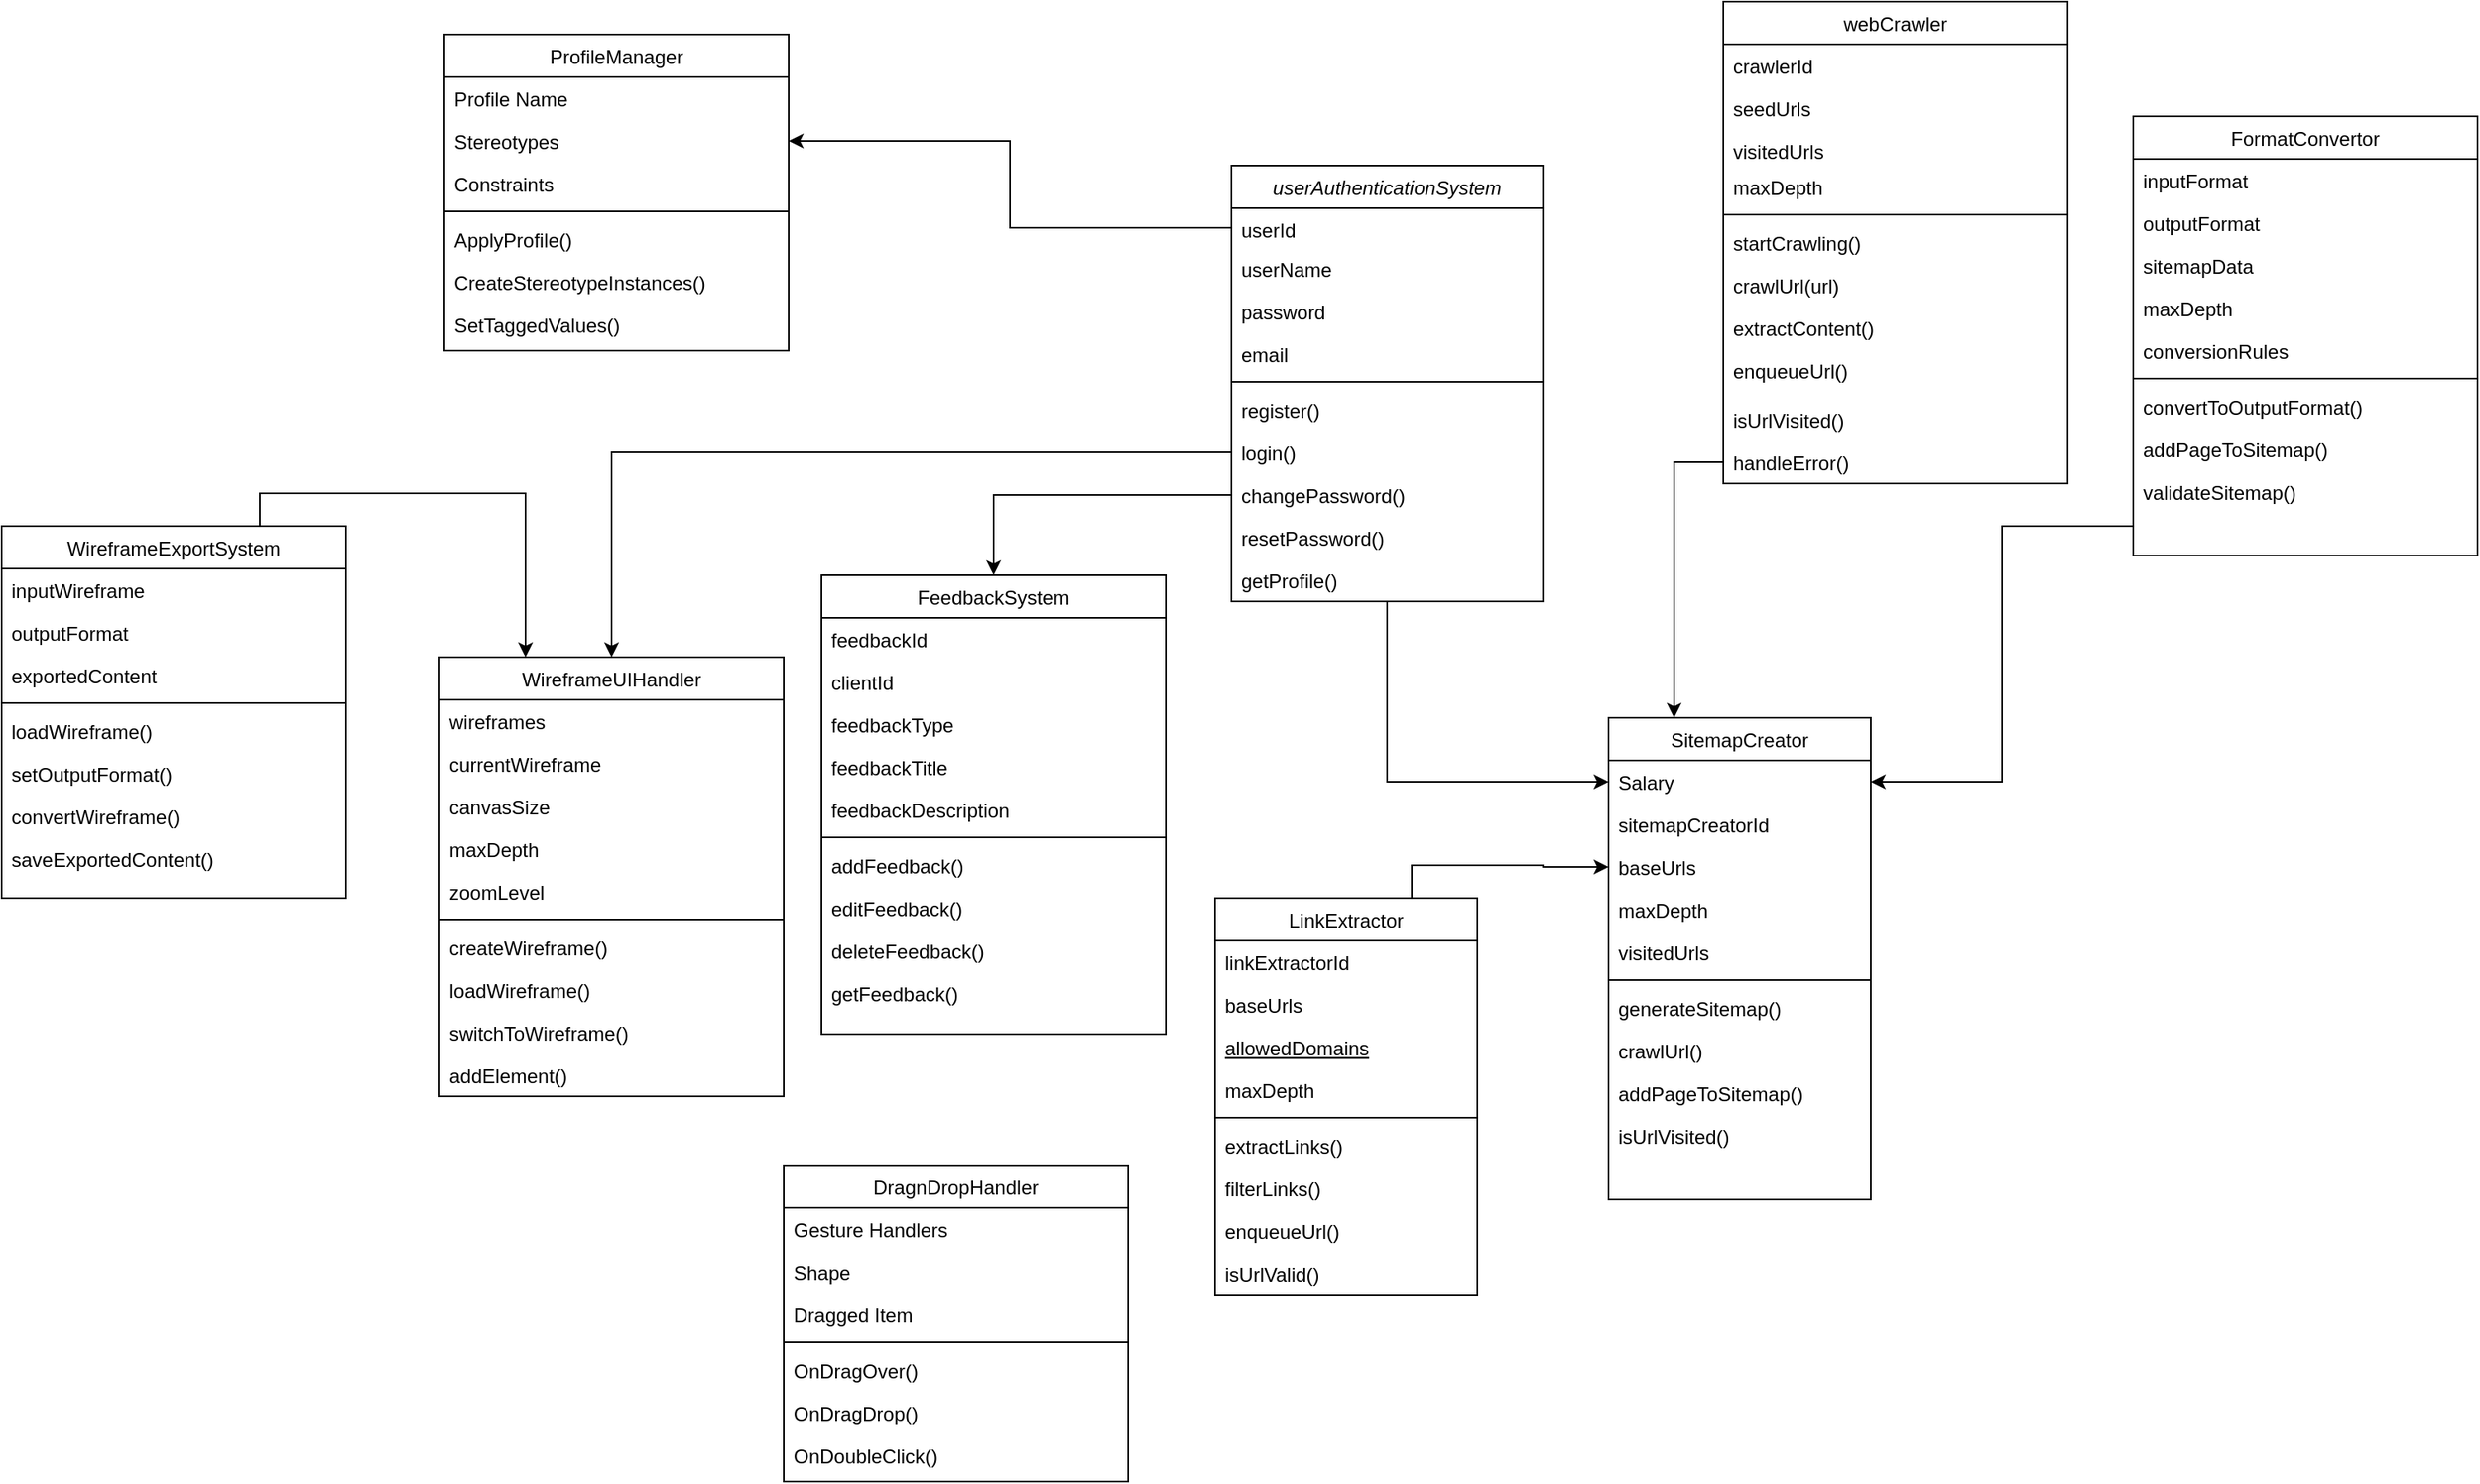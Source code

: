 <mxfile version="23.1.6" type="github">
  <diagram id="C5RBs43oDa-KdzZeNtuy" name="Page-1">
    <mxGraphModel dx="3269" dy="2097" grid="1" gridSize="10" guides="1" tooltips="1" connect="1" arrows="1" fold="1" page="1" pageScale="1" pageWidth="827" pageHeight="1169" math="0" shadow="0">
      <root>
        <mxCell id="WIyWlLk6GJQsqaUBKTNV-0" />
        <mxCell id="WIyWlLk6GJQsqaUBKTNV-1" parent="WIyWlLk6GJQsqaUBKTNV-0" />
        <mxCell id="lf_KgB2gEPcvvMDaEo5j-88" style="edgeStyle=orthogonalEdgeStyle;rounded=0;orthogonalLoop=1;jettySize=auto;html=1;entryX=0;entryY=0.5;entryDx=0;entryDy=0;" edge="1" parent="WIyWlLk6GJQsqaUBKTNV-1" source="zkfFHV4jXpPFQw0GAbJ--0" target="zkfFHV4jXpPFQw0GAbJ--14">
          <mxGeometry relative="1" as="geometry" />
        </mxCell>
        <mxCell id="zkfFHV4jXpPFQw0GAbJ--0" value="userAuthenticationSystem" style="swimlane;fontStyle=2;align=center;verticalAlign=top;childLayout=stackLayout;horizontal=1;startSize=26;horizontalStack=0;resizeParent=1;resizeLast=0;collapsible=1;marginBottom=0;rounded=0;shadow=0;strokeWidth=1;" parent="WIyWlLk6GJQsqaUBKTNV-1" vertex="1">
          <mxGeometry x="-140" y="30" width="190" height="266" as="geometry">
            <mxRectangle x="230" y="140" width="160" height="26" as="alternateBounds" />
          </mxGeometry>
        </mxCell>
        <mxCell id="zkfFHV4jXpPFQw0GAbJ--1" value="userId" style="text;align=left;verticalAlign=top;spacingLeft=4;spacingRight=4;overflow=hidden;rotatable=0;points=[[0,0.5],[1,0.5]];portConstraint=eastwest;" parent="zkfFHV4jXpPFQw0GAbJ--0" vertex="1">
          <mxGeometry y="26" width="190" height="24" as="geometry" />
        </mxCell>
        <mxCell id="zkfFHV4jXpPFQw0GAbJ--2" value="userName" style="text;align=left;verticalAlign=top;spacingLeft=4;spacingRight=4;overflow=hidden;rotatable=0;points=[[0,0.5],[1,0.5]];portConstraint=eastwest;rounded=0;shadow=0;html=0;" parent="zkfFHV4jXpPFQw0GAbJ--0" vertex="1">
          <mxGeometry y="50" width="190" height="26" as="geometry" />
        </mxCell>
        <mxCell id="zkfFHV4jXpPFQw0GAbJ--3" value="password" style="text;align=left;verticalAlign=top;spacingLeft=4;spacingRight=4;overflow=hidden;rotatable=0;points=[[0,0.5],[1,0.5]];portConstraint=eastwest;rounded=0;shadow=0;html=0;" parent="zkfFHV4jXpPFQw0GAbJ--0" vertex="1">
          <mxGeometry y="76" width="190" height="26" as="geometry" />
        </mxCell>
        <mxCell id="zkfFHV4jXpPFQw0GAbJ--5" value="email" style="text;align=left;verticalAlign=top;spacingLeft=4;spacingRight=4;overflow=hidden;rotatable=0;points=[[0,0.5],[1,0.5]];portConstraint=eastwest;" parent="zkfFHV4jXpPFQw0GAbJ--0" vertex="1">
          <mxGeometry y="102" width="190" height="26" as="geometry" />
        </mxCell>
        <mxCell id="zkfFHV4jXpPFQw0GAbJ--4" value="" style="line;html=1;strokeWidth=1;align=left;verticalAlign=middle;spacingTop=-1;spacingLeft=3;spacingRight=3;rotatable=0;labelPosition=right;points=[];portConstraint=eastwest;" parent="zkfFHV4jXpPFQw0GAbJ--0" vertex="1">
          <mxGeometry y="128" width="190" height="8" as="geometry" />
        </mxCell>
        <mxCell id="lf_KgB2gEPcvvMDaEo5j-0" value="register()" style="text;align=left;verticalAlign=top;spacingLeft=4;spacingRight=4;overflow=hidden;rotatable=0;points=[[0,0.5],[1,0.5]];portConstraint=eastwest;" vertex="1" parent="zkfFHV4jXpPFQw0GAbJ--0">
          <mxGeometry y="136" width="190" height="26" as="geometry" />
        </mxCell>
        <mxCell id="lf_KgB2gEPcvvMDaEo5j-1" value="login()" style="text;align=left;verticalAlign=top;spacingLeft=4;spacingRight=4;overflow=hidden;rotatable=0;points=[[0,0.5],[1,0.5]];portConstraint=eastwest;" vertex="1" parent="zkfFHV4jXpPFQw0GAbJ--0">
          <mxGeometry y="162" width="190" height="26" as="geometry" />
        </mxCell>
        <mxCell id="lf_KgB2gEPcvvMDaEo5j-2" value="changePassword()" style="text;align=left;verticalAlign=top;spacingLeft=4;spacingRight=4;overflow=hidden;rotatable=0;points=[[0,0.5],[1,0.5]];portConstraint=eastwest;" vertex="1" parent="zkfFHV4jXpPFQw0GAbJ--0">
          <mxGeometry y="188" width="190" height="26" as="geometry" />
        </mxCell>
        <mxCell id="lf_KgB2gEPcvvMDaEo5j-3" value="resetPassword()" style="text;align=left;verticalAlign=top;spacingLeft=4;spacingRight=4;overflow=hidden;rotatable=0;points=[[0,0.5],[1,0.5]];portConstraint=eastwest;" vertex="1" parent="zkfFHV4jXpPFQw0GAbJ--0">
          <mxGeometry y="214" width="190" height="26" as="geometry" />
        </mxCell>
        <mxCell id="lf_KgB2gEPcvvMDaEo5j-4" value="getProfile()" style="text;align=left;verticalAlign=top;spacingLeft=4;spacingRight=4;overflow=hidden;rotatable=0;points=[[0,0.5],[1,0.5]];portConstraint=eastwest;" vertex="1" parent="zkfFHV4jXpPFQw0GAbJ--0">
          <mxGeometry y="240" width="190" height="26" as="geometry" />
        </mxCell>
        <mxCell id="lf_KgB2gEPcvvMDaEo5j-92" style="edgeStyle=orthogonalEdgeStyle;rounded=0;orthogonalLoop=1;jettySize=auto;html=1;exitX=0.75;exitY=0;exitDx=0;exitDy=0;entryX=0;entryY=0.5;entryDx=0;entryDy=0;" edge="1" parent="WIyWlLk6GJQsqaUBKTNV-1" source="zkfFHV4jXpPFQw0GAbJ--6" target="lf_KgB2gEPcvvMDaEo5j-15">
          <mxGeometry relative="1" as="geometry" />
        </mxCell>
        <mxCell id="zkfFHV4jXpPFQw0GAbJ--6" value="LinkExtractor" style="swimlane;fontStyle=0;align=center;verticalAlign=top;childLayout=stackLayout;horizontal=1;startSize=26;horizontalStack=0;resizeParent=1;resizeLast=0;collapsible=1;marginBottom=0;rounded=0;shadow=0;strokeWidth=1;" parent="WIyWlLk6GJQsqaUBKTNV-1" vertex="1">
          <mxGeometry x="-150" y="477" width="160" height="242" as="geometry">
            <mxRectangle x="130" y="380" width="160" height="26" as="alternateBounds" />
          </mxGeometry>
        </mxCell>
        <mxCell id="zkfFHV4jXpPFQw0GAbJ--7" value="linkExtractorId" style="text;align=left;verticalAlign=top;spacingLeft=4;spacingRight=4;overflow=hidden;rotatable=0;points=[[0,0.5],[1,0.5]];portConstraint=eastwest;" parent="zkfFHV4jXpPFQw0GAbJ--6" vertex="1">
          <mxGeometry y="26" width="160" height="26" as="geometry" />
        </mxCell>
        <mxCell id="zkfFHV4jXpPFQw0GAbJ--8" value="baseUrls" style="text;align=left;verticalAlign=top;spacingLeft=4;spacingRight=4;overflow=hidden;rotatable=0;points=[[0,0.5],[1,0.5]];portConstraint=eastwest;rounded=0;shadow=0;html=0;" parent="zkfFHV4jXpPFQw0GAbJ--6" vertex="1">
          <mxGeometry y="52" width="160" height="26" as="geometry" />
        </mxCell>
        <mxCell id="zkfFHV4jXpPFQw0GAbJ--10" value="allowedDomains" style="text;align=left;verticalAlign=top;spacingLeft=4;spacingRight=4;overflow=hidden;rotatable=0;points=[[0,0.5],[1,0.5]];portConstraint=eastwest;fontStyle=4" parent="zkfFHV4jXpPFQw0GAbJ--6" vertex="1">
          <mxGeometry y="78" width="160" height="26" as="geometry" />
        </mxCell>
        <mxCell id="zkfFHV4jXpPFQw0GAbJ--11" value="maxDepth" style="text;align=left;verticalAlign=top;spacingLeft=4;spacingRight=4;overflow=hidden;rotatable=0;points=[[0,0.5],[1,0.5]];portConstraint=eastwest;" parent="zkfFHV4jXpPFQw0GAbJ--6" vertex="1">
          <mxGeometry y="104" width="160" height="26" as="geometry" />
        </mxCell>
        <mxCell id="zkfFHV4jXpPFQw0GAbJ--9" value="" style="line;html=1;strokeWidth=1;align=left;verticalAlign=middle;spacingTop=-1;spacingLeft=3;spacingRight=3;rotatable=0;labelPosition=right;points=[];portConstraint=eastwest;" parent="zkfFHV4jXpPFQw0GAbJ--6" vertex="1">
          <mxGeometry y="130" width="160" height="8" as="geometry" />
        </mxCell>
        <mxCell id="lf_KgB2gEPcvvMDaEo5j-10" value="extractLinks()" style="text;align=left;verticalAlign=top;spacingLeft=4;spacingRight=4;overflow=hidden;rotatable=0;points=[[0,0.5],[1,0.5]];portConstraint=eastwest;" vertex="1" parent="zkfFHV4jXpPFQw0GAbJ--6">
          <mxGeometry y="138" width="160" height="26" as="geometry" />
        </mxCell>
        <mxCell id="lf_KgB2gEPcvvMDaEo5j-11" value="filterLinks()" style="text;align=left;verticalAlign=top;spacingLeft=4;spacingRight=4;overflow=hidden;rotatable=0;points=[[0,0.5],[1,0.5]];portConstraint=eastwest;" vertex="1" parent="zkfFHV4jXpPFQw0GAbJ--6">
          <mxGeometry y="164" width="160" height="26" as="geometry" />
        </mxCell>
        <mxCell id="lf_KgB2gEPcvvMDaEo5j-12" value="enqueueUrl()" style="text;align=left;verticalAlign=top;spacingLeft=4;spacingRight=4;overflow=hidden;rotatable=0;points=[[0,0.5],[1,0.5]];portConstraint=eastwest;" vertex="1" parent="zkfFHV4jXpPFQw0GAbJ--6">
          <mxGeometry y="190" width="160" height="26" as="geometry" />
        </mxCell>
        <mxCell id="lf_KgB2gEPcvvMDaEo5j-13" value="isUrlValid()" style="text;align=left;verticalAlign=top;spacingLeft=4;spacingRight=4;overflow=hidden;rotatable=0;points=[[0,0.5],[1,0.5]];portConstraint=eastwest;" vertex="1" parent="zkfFHV4jXpPFQw0GAbJ--6">
          <mxGeometry y="216" width="160" height="26" as="geometry" />
        </mxCell>
        <mxCell id="zkfFHV4jXpPFQw0GAbJ--13" value="SitemapCreator" style="swimlane;fontStyle=0;align=center;verticalAlign=top;childLayout=stackLayout;horizontal=1;startSize=26;horizontalStack=0;resizeParent=1;resizeLast=0;collapsible=1;marginBottom=0;rounded=0;shadow=0;strokeWidth=1;" parent="WIyWlLk6GJQsqaUBKTNV-1" vertex="1">
          <mxGeometry x="90" y="367" width="160" height="294" as="geometry">
            <mxRectangle x="340" y="380" width="170" height="26" as="alternateBounds" />
          </mxGeometry>
        </mxCell>
        <mxCell id="zkfFHV4jXpPFQw0GAbJ--14" value="Salary" style="text;align=left;verticalAlign=top;spacingLeft=4;spacingRight=4;overflow=hidden;rotatable=0;points=[[0,0.5],[1,0.5]];portConstraint=eastwest;" parent="zkfFHV4jXpPFQw0GAbJ--13" vertex="1">
          <mxGeometry y="26" width="160" height="26" as="geometry" />
        </mxCell>
        <mxCell id="lf_KgB2gEPcvvMDaEo5j-14" value="sitemapCreatorId" style="text;align=left;verticalAlign=top;spacingLeft=4;spacingRight=4;overflow=hidden;rotatable=0;points=[[0,0.5],[1,0.5]];portConstraint=eastwest;" vertex="1" parent="zkfFHV4jXpPFQw0GAbJ--13">
          <mxGeometry y="52" width="160" height="26" as="geometry" />
        </mxCell>
        <mxCell id="lf_KgB2gEPcvvMDaEo5j-15" value="baseUrls" style="text;align=left;verticalAlign=top;spacingLeft=4;spacingRight=4;overflow=hidden;rotatable=0;points=[[0,0.5],[1,0.5]];portConstraint=eastwest;" vertex="1" parent="zkfFHV4jXpPFQw0GAbJ--13">
          <mxGeometry y="78" width="160" height="26" as="geometry" />
        </mxCell>
        <mxCell id="lf_KgB2gEPcvvMDaEo5j-17" value="maxDepth" style="text;align=left;verticalAlign=top;spacingLeft=4;spacingRight=4;overflow=hidden;rotatable=0;points=[[0,0.5],[1,0.5]];portConstraint=eastwest;" vertex="1" parent="zkfFHV4jXpPFQw0GAbJ--13">
          <mxGeometry y="104" width="160" height="26" as="geometry" />
        </mxCell>
        <mxCell id="lf_KgB2gEPcvvMDaEo5j-16" value="visitedUrls" style="text;align=left;verticalAlign=top;spacingLeft=4;spacingRight=4;overflow=hidden;rotatable=0;points=[[0,0.5],[1,0.5]];portConstraint=eastwest;" vertex="1" parent="zkfFHV4jXpPFQw0GAbJ--13">
          <mxGeometry y="130" width="160" height="26" as="geometry" />
        </mxCell>
        <mxCell id="zkfFHV4jXpPFQw0GAbJ--15" value="" style="line;html=1;strokeWidth=1;align=left;verticalAlign=middle;spacingTop=-1;spacingLeft=3;spacingRight=3;rotatable=0;labelPosition=right;points=[];portConstraint=eastwest;" parent="zkfFHV4jXpPFQw0GAbJ--13" vertex="1">
          <mxGeometry y="156" width="160" height="8" as="geometry" />
        </mxCell>
        <mxCell id="lf_KgB2gEPcvvMDaEo5j-20" value="generateSitemap()" style="text;align=left;verticalAlign=top;spacingLeft=4;spacingRight=4;overflow=hidden;rotatable=0;points=[[0,0.5],[1,0.5]];portConstraint=eastwest;" vertex="1" parent="zkfFHV4jXpPFQw0GAbJ--13">
          <mxGeometry y="164" width="160" height="26" as="geometry" />
        </mxCell>
        <mxCell id="lf_KgB2gEPcvvMDaEo5j-21" value="crawlUrl()" style="text;align=left;verticalAlign=top;spacingLeft=4;spacingRight=4;overflow=hidden;rotatable=0;points=[[0,0.5],[1,0.5]];portConstraint=eastwest;" vertex="1" parent="zkfFHV4jXpPFQw0GAbJ--13">
          <mxGeometry y="190" width="160" height="26" as="geometry" />
        </mxCell>
        <mxCell id="lf_KgB2gEPcvvMDaEo5j-22" value="addPageToSitemap()" style="text;align=left;verticalAlign=top;spacingLeft=4;spacingRight=4;overflow=hidden;rotatable=0;points=[[0,0.5],[1,0.5]];portConstraint=eastwest;" vertex="1" parent="zkfFHV4jXpPFQw0GAbJ--13">
          <mxGeometry y="216" width="160" height="26" as="geometry" />
        </mxCell>
        <mxCell id="lf_KgB2gEPcvvMDaEo5j-23" value="isUrlVisited()" style="text;align=left;verticalAlign=top;spacingLeft=4;spacingRight=4;overflow=hidden;rotatable=0;points=[[0,0.5],[1,0.5]];portConstraint=eastwest;" vertex="1" parent="zkfFHV4jXpPFQw0GAbJ--13">
          <mxGeometry y="242" width="160" height="26" as="geometry" />
        </mxCell>
        <mxCell id="zkfFHV4jXpPFQw0GAbJ--17" value="webCrawler" style="swimlane;fontStyle=0;align=center;verticalAlign=top;childLayout=stackLayout;horizontal=1;startSize=26;horizontalStack=0;resizeParent=1;resizeLast=0;collapsible=1;marginBottom=0;rounded=0;shadow=0;strokeWidth=1;" parent="WIyWlLk6GJQsqaUBKTNV-1" vertex="1">
          <mxGeometry x="160" y="-70" width="210" height="294" as="geometry">
            <mxRectangle x="550" y="140" width="160" height="26" as="alternateBounds" />
          </mxGeometry>
        </mxCell>
        <mxCell id="zkfFHV4jXpPFQw0GAbJ--18" value="crawlerId" style="text;align=left;verticalAlign=top;spacingLeft=4;spacingRight=4;overflow=hidden;rotatable=0;points=[[0,0.5],[1,0.5]];portConstraint=eastwest;" parent="zkfFHV4jXpPFQw0GAbJ--17" vertex="1">
          <mxGeometry y="26" width="210" height="26" as="geometry" />
        </mxCell>
        <mxCell id="zkfFHV4jXpPFQw0GAbJ--19" value="seedUrls" style="text;align=left;verticalAlign=top;spacingLeft=4;spacingRight=4;overflow=hidden;rotatable=0;points=[[0,0.5],[1,0.5]];portConstraint=eastwest;rounded=0;shadow=0;html=0;" parent="zkfFHV4jXpPFQw0GAbJ--17" vertex="1">
          <mxGeometry y="52" width="210" height="26" as="geometry" />
        </mxCell>
        <mxCell id="zkfFHV4jXpPFQw0GAbJ--20" value="visitedUrls" style="text;align=left;verticalAlign=top;spacingLeft=4;spacingRight=4;overflow=hidden;rotatable=0;points=[[0,0.5],[1,0.5]];portConstraint=eastwest;rounded=0;shadow=0;html=0;" parent="zkfFHV4jXpPFQw0GAbJ--17" vertex="1">
          <mxGeometry y="78" width="210" height="22" as="geometry" />
        </mxCell>
        <mxCell id="zkfFHV4jXpPFQw0GAbJ--21" value="maxDepth" style="text;align=left;verticalAlign=top;spacingLeft=4;spacingRight=4;overflow=hidden;rotatable=0;points=[[0,0.5],[1,0.5]];portConstraint=eastwest;rounded=0;shadow=0;html=0;" parent="zkfFHV4jXpPFQw0GAbJ--17" vertex="1">
          <mxGeometry y="100" width="210" height="26" as="geometry" />
        </mxCell>
        <mxCell id="zkfFHV4jXpPFQw0GAbJ--23" value="" style="line;html=1;strokeWidth=1;align=left;verticalAlign=middle;spacingTop=-1;spacingLeft=3;spacingRight=3;rotatable=0;labelPosition=right;points=[];portConstraint=eastwest;" parent="zkfFHV4jXpPFQw0GAbJ--17" vertex="1">
          <mxGeometry y="126" width="210" height="8" as="geometry" />
        </mxCell>
        <mxCell id="zkfFHV4jXpPFQw0GAbJ--24" value="startCrawling()" style="text;align=left;verticalAlign=top;spacingLeft=4;spacingRight=4;overflow=hidden;rotatable=0;points=[[0,0.5],[1,0.5]];portConstraint=eastwest;" parent="zkfFHV4jXpPFQw0GAbJ--17" vertex="1">
          <mxGeometry y="134" width="210" height="26" as="geometry" />
        </mxCell>
        <mxCell id="zkfFHV4jXpPFQw0GAbJ--25" value="crawlUrl(url)" style="text;align=left;verticalAlign=top;spacingLeft=4;spacingRight=4;overflow=hidden;rotatable=0;points=[[0,0.5],[1,0.5]];portConstraint=eastwest;" parent="zkfFHV4jXpPFQw0GAbJ--17" vertex="1">
          <mxGeometry y="160" width="210" height="26" as="geometry" />
        </mxCell>
        <mxCell id="lf_KgB2gEPcvvMDaEo5j-5" value="extractContent()" style="text;align=left;verticalAlign=top;spacingLeft=4;spacingRight=4;overflow=hidden;rotatable=0;points=[[0,0.5],[1,0.5]];portConstraint=eastwest;" vertex="1" parent="zkfFHV4jXpPFQw0GAbJ--17">
          <mxGeometry y="186" width="210" height="26" as="geometry" />
        </mxCell>
        <mxCell id="lf_KgB2gEPcvvMDaEo5j-6" value="enqueueUrl()" style="text;align=left;verticalAlign=top;spacingLeft=4;spacingRight=4;overflow=hidden;rotatable=0;points=[[0,0.5],[1,0.5]];portConstraint=eastwest;" vertex="1" parent="zkfFHV4jXpPFQw0GAbJ--17">
          <mxGeometry y="212" width="210" height="30" as="geometry" />
        </mxCell>
        <mxCell id="lf_KgB2gEPcvvMDaEo5j-7" value="isUrlVisited()" style="text;align=left;verticalAlign=top;spacingLeft=4;spacingRight=4;overflow=hidden;rotatable=0;points=[[0,0.5],[1,0.5]];portConstraint=eastwest;" vertex="1" parent="zkfFHV4jXpPFQw0GAbJ--17">
          <mxGeometry y="242" width="210" height="26" as="geometry" />
        </mxCell>
        <mxCell id="lf_KgB2gEPcvvMDaEo5j-8" value="handleError()" style="text;align=left;verticalAlign=top;spacingLeft=4;spacingRight=4;overflow=hidden;rotatable=0;points=[[0,0.5],[1,0.5]];portConstraint=eastwest;" vertex="1" parent="zkfFHV4jXpPFQw0GAbJ--17">
          <mxGeometry y="268" width="210" height="26" as="geometry" />
        </mxCell>
        <mxCell id="lf_KgB2gEPcvvMDaEo5j-90" style="edgeStyle=orthogonalEdgeStyle;rounded=0;orthogonalLoop=1;jettySize=auto;html=1;entryX=1;entryY=0.5;entryDx=0;entryDy=0;" edge="1" parent="WIyWlLk6GJQsqaUBKTNV-1" source="lf_KgB2gEPcvvMDaEo5j-25" target="zkfFHV4jXpPFQw0GAbJ--14">
          <mxGeometry relative="1" as="geometry">
            <Array as="points">
              <mxPoint x="330" y="250" />
              <mxPoint x="330" y="406" />
            </Array>
          </mxGeometry>
        </mxCell>
        <mxCell id="lf_KgB2gEPcvvMDaEo5j-25" value="FormatConvertor" style="swimlane;fontStyle=0;align=center;verticalAlign=top;childLayout=stackLayout;horizontal=1;startSize=26;horizontalStack=0;resizeParent=1;resizeLast=0;collapsible=1;marginBottom=0;rounded=0;shadow=0;strokeWidth=1;" vertex="1" parent="WIyWlLk6GJQsqaUBKTNV-1">
          <mxGeometry x="410" width="210" height="268" as="geometry">
            <mxRectangle x="340" y="380" width="170" height="26" as="alternateBounds" />
          </mxGeometry>
        </mxCell>
        <mxCell id="lf_KgB2gEPcvvMDaEo5j-26" value="inputFormat" style="text;align=left;verticalAlign=top;spacingLeft=4;spacingRight=4;overflow=hidden;rotatable=0;points=[[0,0.5],[1,0.5]];portConstraint=eastwest;" vertex="1" parent="lf_KgB2gEPcvvMDaEo5j-25">
          <mxGeometry y="26" width="210" height="26" as="geometry" />
        </mxCell>
        <mxCell id="lf_KgB2gEPcvvMDaEo5j-27" value="outputFormat" style="text;align=left;verticalAlign=top;spacingLeft=4;spacingRight=4;overflow=hidden;rotatable=0;points=[[0,0.5],[1,0.5]];portConstraint=eastwest;" vertex="1" parent="lf_KgB2gEPcvvMDaEo5j-25">
          <mxGeometry y="52" width="210" height="26" as="geometry" />
        </mxCell>
        <mxCell id="lf_KgB2gEPcvvMDaEo5j-28" value="sitemapData" style="text;align=left;verticalAlign=top;spacingLeft=4;spacingRight=4;overflow=hidden;rotatable=0;points=[[0,0.5],[1,0.5]];portConstraint=eastwest;" vertex="1" parent="lf_KgB2gEPcvvMDaEo5j-25">
          <mxGeometry y="78" width="210" height="26" as="geometry" />
        </mxCell>
        <mxCell id="lf_KgB2gEPcvvMDaEo5j-29" value="maxDepth" style="text;align=left;verticalAlign=top;spacingLeft=4;spacingRight=4;overflow=hidden;rotatable=0;points=[[0,0.5],[1,0.5]];portConstraint=eastwest;" vertex="1" parent="lf_KgB2gEPcvvMDaEo5j-25">
          <mxGeometry y="104" width="210" height="26" as="geometry" />
        </mxCell>
        <mxCell id="lf_KgB2gEPcvvMDaEo5j-30" value="conversionRules" style="text;align=left;verticalAlign=top;spacingLeft=4;spacingRight=4;overflow=hidden;rotatable=0;points=[[0,0.5],[1,0.5]];portConstraint=eastwest;" vertex="1" parent="lf_KgB2gEPcvvMDaEo5j-25">
          <mxGeometry y="130" width="210" height="26" as="geometry" />
        </mxCell>
        <mxCell id="lf_KgB2gEPcvvMDaEo5j-31" value="" style="line;html=1;strokeWidth=1;align=left;verticalAlign=middle;spacingTop=-1;spacingLeft=3;spacingRight=3;rotatable=0;labelPosition=right;points=[];portConstraint=eastwest;" vertex="1" parent="lf_KgB2gEPcvvMDaEo5j-25">
          <mxGeometry y="156" width="210" height="8" as="geometry" />
        </mxCell>
        <mxCell id="lf_KgB2gEPcvvMDaEo5j-33" value="convertToOutputFormat()" style="text;align=left;verticalAlign=top;spacingLeft=4;spacingRight=4;overflow=hidden;rotatable=0;points=[[0,0.5],[1,0.5]];portConstraint=eastwest;" vertex="1" parent="lf_KgB2gEPcvvMDaEo5j-25">
          <mxGeometry y="164" width="210" height="26" as="geometry" />
        </mxCell>
        <mxCell id="lf_KgB2gEPcvvMDaEo5j-34" value="addPageToSitemap()" style="text;align=left;verticalAlign=top;spacingLeft=4;spacingRight=4;overflow=hidden;rotatable=0;points=[[0,0.5],[1,0.5]];portConstraint=eastwest;" vertex="1" parent="lf_KgB2gEPcvvMDaEo5j-25">
          <mxGeometry y="190" width="210" height="26" as="geometry" />
        </mxCell>
        <mxCell id="lf_KgB2gEPcvvMDaEo5j-35" value="validateSitemap()" style="text;align=left;verticalAlign=top;spacingLeft=4;spacingRight=4;overflow=hidden;rotatable=0;points=[[0,0.5],[1,0.5]];portConstraint=eastwest;" vertex="1" parent="lf_KgB2gEPcvvMDaEo5j-25">
          <mxGeometry y="216" width="210" height="26" as="geometry" />
        </mxCell>
        <mxCell id="lf_KgB2gEPcvvMDaEo5j-48" value="FeedbackSystem" style="swimlane;fontStyle=0;align=center;verticalAlign=top;childLayout=stackLayout;horizontal=1;startSize=26;horizontalStack=0;resizeParent=1;resizeLast=0;collapsible=1;marginBottom=0;rounded=0;shadow=0;strokeWidth=1;" vertex="1" parent="WIyWlLk6GJQsqaUBKTNV-1">
          <mxGeometry x="-390" y="280" width="210" height="280" as="geometry">
            <mxRectangle x="340" y="380" width="170" height="26" as="alternateBounds" />
          </mxGeometry>
        </mxCell>
        <mxCell id="lf_KgB2gEPcvvMDaEo5j-49" value="feedbackId" style="text;align=left;verticalAlign=top;spacingLeft=4;spacingRight=4;overflow=hidden;rotatable=0;points=[[0,0.5],[1,0.5]];portConstraint=eastwest;" vertex="1" parent="lf_KgB2gEPcvvMDaEo5j-48">
          <mxGeometry y="26" width="210" height="26" as="geometry" />
        </mxCell>
        <mxCell id="lf_KgB2gEPcvvMDaEo5j-50" value="clientId" style="text;align=left;verticalAlign=top;spacingLeft=4;spacingRight=4;overflow=hidden;rotatable=0;points=[[0,0.5],[1,0.5]];portConstraint=eastwest;" vertex="1" parent="lf_KgB2gEPcvvMDaEo5j-48">
          <mxGeometry y="52" width="210" height="26" as="geometry" />
        </mxCell>
        <mxCell id="lf_KgB2gEPcvvMDaEo5j-51" value="feedbackType" style="text;align=left;verticalAlign=top;spacingLeft=4;spacingRight=4;overflow=hidden;rotatable=0;points=[[0,0.5],[1,0.5]];portConstraint=eastwest;" vertex="1" parent="lf_KgB2gEPcvvMDaEo5j-48">
          <mxGeometry y="78" width="210" height="26" as="geometry" />
        </mxCell>
        <mxCell id="lf_KgB2gEPcvvMDaEo5j-52" value="feedbackTitle" style="text;align=left;verticalAlign=top;spacingLeft=4;spacingRight=4;overflow=hidden;rotatable=0;points=[[0,0.5],[1,0.5]];portConstraint=eastwest;" vertex="1" parent="lf_KgB2gEPcvvMDaEo5j-48">
          <mxGeometry y="104" width="210" height="26" as="geometry" />
        </mxCell>
        <mxCell id="lf_KgB2gEPcvvMDaEo5j-53" value="feedbackDescription" style="text;align=left;verticalAlign=top;spacingLeft=4;spacingRight=4;overflow=hidden;rotatable=0;points=[[0,0.5],[1,0.5]];portConstraint=eastwest;" vertex="1" parent="lf_KgB2gEPcvvMDaEo5j-48">
          <mxGeometry y="130" width="210" height="26" as="geometry" />
        </mxCell>
        <mxCell id="lf_KgB2gEPcvvMDaEo5j-54" value="" style="line;html=1;strokeWidth=1;align=left;verticalAlign=middle;spacingTop=-1;spacingLeft=3;spacingRight=3;rotatable=0;labelPosition=right;points=[];portConstraint=eastwest;" vertex="1" parent="lf_KgB2gEPcvvMDaEo5j-48">
          <mxGeometry y="156" width="210" height="8" as="geometry" />
        </mxCell>
        <mxCell id="lf_KgB2gEPcvvMDaEo5j-55" value="addFeedback()" style="text;align=left;verticalAlign=top;spacingLeft=4;spacingRight=4;overflow=hidden;rotatable=0;points=[[0,0.5],[1,0.5]];portConstraint=eastwest;" vertex="1" parent="lf_KgB2gEPcvvMDaEo5j-48">
          <mxGeometry y="164" width="210" height="26" as="geometry" />
        </mxCell>
        <mxCell id="lf_KgB2gEPcvvMDaEo5j-56" value="editFeedback()" style="text;align=left;verticalAlign=top;spacingLeft=4;spacingRight=4;overflow=hidden;rotatable=0;points=[[0,0.5],[1,0.5]];portConstraint=eastwest;" vertex="1" parent="lf_KgB2gEPcvvMDaEo5j-48">
          <mxGeometry y="190" width="210" height="26" as="geometry" />
        </mxCell>
        <mxCell id="lf_KgB2gEPcvvMDaEo5j-57" value="deleteFeedback()" style="text;align=left;verticalAlign=top;spacingLeft=4;spacingRight=4;overflow=hidden;rotatable=0;points=[[0,0.5],[1,0.5]];portConstraint=eastwest;" vertex="1" parent="lf_KgB2gEPcvvMDaEo5j-48">
          <mxGeometry y="216" width="210" height="26" as="geometry" />
        </mxCell>
        <mxCell id="lf_KgB2gEPcvvMDaEo5j-58" value="getFeedback()&#xa;&#xa;" style="text;align=left;verticalAlign=top;spacingLeft=4;spacingRight=4;overflow=hidden;rotatable=0;points=[[0,0.5],[1,0.5]];portConstraint=eastwest;" vertex="1" parent="lf_KgB2gEPcvvMDaEo5j-48">
          <mxGeometry y="242" width="210" height="26" as="geometry" />
        </mxCell>
        <mxCell id="lf_KgB2gEPcvvMDaEo5j-96" style="edgeStyle=orthogonalEdgeStyle;rounded=0;orthogonalLoop=1;jettySize=auto;html=1;exitX=0.75;exitY=0;exitDx=0;exitDy=0;entryX=0.25;entryY=0;entryDx=0;entryDy=0;" edge="1" parent="WIyWlLk6GJQsqaUBKTNV-1" source="lf_KgB2gEPcvvMDaEo5j-59" target="lf_KgB2gEPcvvMDaEo5j-37">
          <mxGeometry relative="1" as="geometry" />
        </mxCell>
        <mxCell id="lf_KgB2gEPcvvMDaEo5j-59" value="WireframeExportSystem" style="swimlane;fontStyle=0;align=center;verticalAlign=top;childLayout=stackLayout;horizontal=1;startSize=26;horizontalStack=0;resizeParent=1;resizeLast=0;collapsible=1;marginBottom=0;rounded=0;shadow=0;strokeWidth=1;" vertex="1" parent="WIyWlLk6GJQsqaUBKTNV-1">
          <mxGeometry x="-890" y="250" width="210" height="227" as="geometry">
            <mxRectangle x="340" y="380" width="170" height="26" as="alternateBounds" />
          </mxGeometry>
        </mxCell>
        <mxCell id="lf_KgB2gEPcvvMDaEo5j-60" value="inputWireframe" style="text;align=left;verticalAlign=top;spacingLeft=4;spacingRight=4;overflow=hidden;rotatable=0;points=[[0,0.5],[1,0.5]];portConstraint=eastwest;" vertex="1" parent="lf_KgB2gEPcvvMDaEo5j-59">
          <mxGeometry y="26" width="210" height="26" as="geometry" />
        </mxCell>
        <mxCell id="lf_KgB2gEPcvvMDaEo5j-61" value="outputFormat" style="text;align=left;verticalAlign=top;spacingLeft=4;spacingRight=4;overflow=hidden;rotatable=0;points=[[0,0.5],[1,0.5]];portConstraint=eastwest;" vertex="1" parent="lf_KgB2gEPcvvMDaEo5j-59">
          <mxGeometry y="52" width="210" height="26" as="geometry" />
        </mxCell>
        <mxCell id="lf_KgB2gEPcvvMDaEo5j-62" value="exportedContent" style="text;align=left;verticalAlign=top;spacingLeft=4;spacingRight=4;overflow=hidden;rotatable=0;points=[[0,0.5],[1,0.5]];portConstraint=eastwest;" vertex="1" parent="lf_KgB2gEPcvvMDaEo5j-59">
          <mxGeometry y="78" width="210" height="26" as="geometry" />
        </mxCell>
        <mxCell id="lf_KgB2gEPcvvMDaEo5j-65" value="" style="line;html=1;strokeWidth=1;align=left;verticalAlign=middle;spacingTop=-1;spacingLeft=3;spacingRight=3;rotatable=0;labelPosition=right;points=[];portConstraint=eastwest;" vertex="1" parent="lf_KgB2gEPcvvMDaEo5j-59">
          <mxGeometry y="104" width="210" height="8" as="geometry" />
        </mxCell>
        <mxCell id="lf_KgB2gEPcvvMDaEo5j-66" value="loadWireframe()&#xa;&#xa;" style="text;align=left;verticalAlign=top;spacingLeft=4;spacingRight=4;overflow=hidden;rotatable=0;points=[[0,0.5],[1,0.5]];portConstraint=eastwest;" vertex="1" parent="lf_KgB2gEPcvvMDaEo5j-59">
          <mxGeometry y="112" width="210" height="26" as="geometry" />
        </mxCell>
        <mxCell id="lf_KgB2gEPcvvMDaEo5j-67" value="setOutputFormat()" style="text;align=left;verticalAlign=top;spacingLeft=4;spacingRight=4;overflow=hidden;rotatable=0;points=[[0,0.5],[1,0.5]];portConstraint=eastwest;" vertex="1" parent="lf_KgB2gEPcvvMDaEo5j-59">
          <mxGeometry y="138" width="210" height="26" as="geometry" />
        </mxCell>
        <mxCell id="lf_KgB2gEPcvvMDaEo5j-68" value="convertWireframe()" style="text;align=left;verticalAlign=top;spacingLeft=4;spacingRight=4;overflow=hidden;rotatable=0;points=[[0,0.5],[1,0.5]];portConstraint=eastwest;" vertex="1" parent="lf_KgB2gEPcvvMDaEo5j-59">
          <mxGeometry y="164" width="210" height="26" as="geometry" />
        </mxCell>
        <mxCell id="lf_KgB2gEPcvvMDaEo5j-69" value="saveExportedContent()" style="text;align=left;verticalAlign=top;spacingLeft=4;spacingRight=4;overflow=hidden;rotatable=0;points=[[0,0.5],[1,0.5]];portConstraint=eastwest;" vertex="1" parent="lf_KgB2gEPcvvMDaEo5j-59">
          <mxGeometry y="190" width="210" height="26" as="geometry" />
        </mxCell>
        <mxCell id="lf_KgB2gEPcvvMDaEo5j-70" value="DragnDropHandler" style="swimlane;fontStyle=0;align=center;verticalAlign=top;childLayout=stackLayout;horizontal=1;startSize=26;horizontalStack=0;resizeParent=1;resizeLast=0;collapsible=1;marginBottom=0;rounded=0;shadow=0;strokeWidth=1;" vertex="1" parent="WIyWlLk6GJQsqaUBKTNV-1">
          <mxGeometry x="-413" y="640" width="210" height="193" as="geometry">
            <mxRectangle x="340" y="380" width="170" height="26" as="alternateBounds" />
          </mxGeometry>
        </mxCell>
        <mxCell id="lf_KgB2gEPcvvMDaEo5j-71" value="Gesture Handlers" style="text;align=left;verticalAlign=top;spacingLeft=4;spacingRight=4;overflow=hidden;rotatable=0;points=[[0,0.5],[1,0.5]];portConstraint=eastwest;" vertex="1" parent="lf_KgB2gEPcvvMDaEo5j-70">
          <mxGeometry y="26" width="210" height="26" as="geometry" />
        </mxCell>
        <mxCell id="lf_KgB2gEPcvvMDaEo5j-72" value="Shape" style="text;align=left;verticalAlign=top;spacingLeft=4;spacingRight=4;overflow=hidden;rotatable=0;points=[[0,0.5],[1,0.5]];portConstraint=eastwest;" vertex="1" parent="lf_KgB2gEPcvvMDaEo5j-70">
          <mxGeometry y="52" width="210" height="26" as="geometry" />
        </mxCell>
        <mxCell id="lf_KgB2gEPcvvMDaEo5j-73" value="Dragged Item" style="text;align=left;verticalAlign=top;spacingLeft=4;spacingRight=4;overflow=hidden;rotatable=0;points=[[0,0.5],[1,0.5]];portConstraint=eastwest;" vertex="1" parent="lf_KgB2gEPcvvMDaEo5j-70">
          <mxGeometry y="78" width="210" height="26" as="geometry" />
        </mxCell>
        <mxCell id="lf_KgB2gEPcvvMDaEo5j-74" value="" style="line;html=1;strokeWidth=1;align=left;verticalAlign=middle;spacingTop=-1;spacingLeft=3;spacingRight=3;rotatable=0;labelPosition=right;points=[];portConstraint=eastwest;" vertex="1" parent="lf_KgB2gEPcvvMDaEo5j-70">
          <mxGeometry y="104" width="210" height="8" as="geometry" />
        </mxCell>
        <mxCell id="lf_KgB2gEPcvvMDaEo5j-75" value="OnDragOver()" style="text;align=left;verticalAlign=top;spacingLeft=4;spacingRight=4;overflow=hidden;rotatable=0;points=[[0,0.5],[1,0.5]];portConstraint=eastwest;" vertex="1" parent="lf_KgB2gEPcvvMDaEo5j-70">
          <mxGeometry y="112" width="210" height="26" as="geometry" />
        </mxCell>
        <mxCell id="lf_KgB2gEPcvvMDaEo5j-76" value="OnDragDrop()" style="text;align=left;verticalAlign=top;spacingLeft=4;spacingRight=4;overflow=hidden;rotatable=0;points=[[0,0.5],[1,0.5]];portConstraint=eastwest;" vertex="1" parent="lf_KgB2gEPcvvMDaEo5j-70">
          <mxGeometry y="138" width="210" height="26" as="geometry" />
        </mxCell>
        <mxCell id="lf_KgB2gEPcvvMDaEo5j-77" value="OnDoubleClick()" style="text;align=left;verticalAlign=top;spacingLeft=4;spacingRight=4;overflow=hidden;rotatable=0;points=[[0,0.5],[1,0.5]];portConstraint=eastwest;" vertex="1" parent="lf_KgB2gEPcvvMDaEo5j-70">
          <mxGeometry y="164" width="210" height="26" as="geometry" />
        </mxCell>
        <mxCell id="lf_KgB2gEPcvvMDaEo5j-79" value="ProfileManager" style="swimlane;fontStyle=0;align=center;verticalAlign=top;childLayout=stackLayout;horizontal=1;startSize=26;horizontalStack=0;resizeParent=1;resizeLast=0;collapsible=1;marginBottom=0;rounded=0;shadow=0;strokeWidth=1;" vertex="1" parent="WIyWlLk6GJQsqaUBKTNV-1">
          <mxGeometry x="-620" y="-50" width="210" height="193" as="geometry">
            <mxRectangle x="340" y="380" width="170" height="26" as="alternateBounds" />
          </mxGeometry>
        </mxCell>
        <mxCell id="lf_KgB2gEPcvvMDaEo5j-80" value="Profile Name" style="text;align=left;verticalAlign=top;spacingLeft=4;spacingRight=4;overflow=hidden;rotatable=0;points=[[0,0.5],[1,0.5]];portConstraint=eastwest;" vertex="1" parent="lf_KgB2gEPcvvMDaEo5j-79">
          <mxGeometry y="26" width="210" height="26" as="geometry" />
        </mxCell>
        <mxCell id="lf_KgB2gEPcvvMDaEo5j-81" value="Stereotypes" style="text;align=left;verticalAlign=top;spacingLeft=4;spacingRight=4;overflow=hidden;rotatable=0;points=[[0,0.5],[1,0.5]];portConstraint=eastwest;" vertex="1" parent="lf_KgB2gEPcvvMDaEo5j-79">
          <mxGeometry y="52" width="210" height="26" as="geometry" />
        </mxCell>
        <mxCell id="lf_KgB2gEPcvvMDaEo5j-82" value="Constraints" style="text;align=left;verticalAlign=top;spacingLeft=4;spacingRight=4;overflow=hidden;rotatable=0;points=[[0,0.5],[1,0.5]];portConstraint=eastwest;" vertex="1" parent="lf_KgB2gEPcvvMDaEo5j-79">
          <mxGeometry y="78" width="210" height="26" as="geometry" />
        </mxCell>
        <mxCell id="lf_KgB2gEPcvvMDaEo5j-83" value="" style="line;html=1;strokeWidth=1;align=left;verticalAlign=middle;spacingTop=-1;spacingLeft=3;spacingRight=3;rotatable=0;labelPosition=right;points=[];portConstraint=eastwest;" vertex="1" parent="lf_KgB2gEPcvvMDaEo5j-79">
          <mxGeometry y="104" width="210" height="8" as="geometry" />
        </mxCell>
        <mxCell id="lf_KgB2gEPcvvMDaEo5j-84" value="ApplyProfile()" style="text;align=left;verticalAlign=top;spacingLeft=4;spacingRight=4;overflow=hidden;rotatable=0;points=[[0,0.5],[1,0.5]];portConstraint=eastwest;" vertex="1" parent="lf_KgB2gEPcvvMDaEo5j-79">
          <mxGeometry y="112" width="210" height="26" as="geometry" />
        </mxCell>
        <mxCell id="lf_KgB2gEPcvvMDaEo5j-85" value="CreateStereotypeInstances()" style="text;align=left;verticalAlign=top;spacingLeft=4;spacingRight=4;overflow=hidden;rotatable=0;points=[[0,0.5],[1,0.5]];portConstraint=eastwest;" vertex="1" parent="lf_KgB2gEPcvvMDaEo5j-79">
          <mxGeometry y="138" width="210" height="26" as="geometry" />
        </mxCell>
        <mxCell id="lf_KgB2gEPcvvMDaEo5j-86" value="SetTaggedValues()" style="text;align=left;verticalAlign=top;spacingLeft=4;spacingRight=4;overflow=hidden;rotatable=0;points=[[0,0.5],[1,0.5]];portConstraint=eastwest;" vertex="1" parent="lf_KgB2gEPcvvMDaEo5j-79">
          <mxGeometry y="164" width="210" height="26" as="geometry" />
        </mxCell>
        <mxCell id="lf_KgB2gEPcvvMDaEo5j-37" value="WireframeUIHandler" style="swimlane;fontStyle=0;align=center;verticalAlign=top;childLayout=stackLayout;horizontal=1;startSize=26;horizontalStack=0;resizeParent=1;resizeLast=0;collapsible=1;marginBottom=0;rounded=0;shadow=0;strokeWidth=1;" vertex="1" parent="WIyWlLk6GJQsqaUBKTNV-1">
          <mxGeometry x="-623" y="330" width="210" height="268" as="geometry">
            <mxRectangle x="340" y="380" width="170" height="26" as="alternateBounds" />
          </mxGeometry>
        </mxCell>
        <mxCell id="lf_KgB2gEPcvvMDaEo5j-38" value="wireframes" style="text;align=left;verticalAlign=top;spacingLeft=4;spacingRight=4;overflow=hidden;rotatable=0;points=[[0,0.5],[1,0.5]];portConstraint=eastwest;" vertex="1" parent="lf_KgB2gEPcvvMDaEo5j-37">
          <mxGeometry y="26" width="210" height="26" as="geometry" />
        </mxCell>
        <mxCell id="lf_KgB2gEPcvvMDaEo5j-39" value="currentWireframe" style="text;align=left;verticalAlign=top;spacingLeft=4;spacingRight=4;overflow=hidden;rotatable=0;points=[[0,0.5],[1,0.5]];portConstraint=eastwest;" vertex="1" parent="lf_KgB2gEPcvvMDaEo5j-37">
          <mxGeometry y="52" width="210" height="26" as="geometry" />
        </mxCell>
        <mxCell id="lf_KgB2gEPcvvMDaEo5j-40" value="canvasSize" style="text;align=left;verticalAlign=top;spacingLeft=4;spacingRight=4;overflow=hidden;rotatable=0;points=[[0,0.5],[1,0.5]];portConstraint=eastwest;" vertex="1" parent="lf_KgB2gEPcvvMDaEo5j-37">
          <mxGeometry y="78" width="210" height="26" as="geometry" />
        </mxCell>
        <mxCell id="lf_KgB2gEPcvvMDaEo5j-41" value="maxDepth" style="text;align=left;verticalAlign=top;spacingLeft=4;spacingRight=4;overflow=hidden;rotatable=0;points=[[0,0.5],[1,0.5]];portConstraint=eastwest;" vertex="1" parent="lf_KgB2gEPcvvMDaEo5j-37">
          <mxGeometry y="104" width="210" height="26" as="geometry" />
        </mxCell>
        <mxCell id="lf_KgB2gEPcvvMDaEo5j-42" value="zoomLevel" style="text;align=left;verticalAlign=top;spacingLeft=4;spacingRight=4;overflow=hidden;rotatable=0;points=[[0,0.5],[1,0.5]];portConstraint=eastwest;" vertex="1" parent="lf_KgB2gEPcvvMDaEo5j-37">
          <mxGeometry y="130" width="210" height="26" as="geometry" />
        </mxCell>
        <mxCell id="lf_KgB2gEPcvvMDaEo5j-43" value="" style="line;html=1;strokeWidth=1;align=left;verticalAlign=middle;spacingTop=-1;spacingLeft=3;spacingRight=3;rotatable=0;labelPosition=right;points=[];portConstraint=eastwest;" vertex="1" parent="lf_KgB2gEPcvvMDaEo5j-37">
          <mxGeometry y="156" width="210" height="8" as="geometry" />
        </mxCell>
        <mxCell id="lf_KgB2gEPcvvMDaEo5j-44" value="createWireframe()" style="text;align=left;verticalAlign=top;spacingLeft=4;spacingRight=4;overflow=hidden;rotatable=0;points=[[0,0.5],[1,0.5]];portConstraint=eastwest;" vertex="1" parent="lf_KgB2gEPcvvMDaEo5j-37">
          <mxGeometry y="164" width="210" height="26" as="geometry" />
        </mxCell>
        <mxCell id="lf_KgB2gEPcvvMDaEo5j-45" value="loadWireframe()" style="text;align=left;verticalAlign=top;spacingLeft=4;spacingRight=4;overflow=hidden;rotatable=0;points=[[0,0.5],[1,0.5]];portConstraint=eastwest;" vertex="1" parent="lf_KgB2gEPcvvMDaEo5j-37">
          <mxGeometry y="190" width="210" height="26" as="geometry" />
        </mxCell>
        <mxCell id="lf_KgB2gEPcvvMDaEo5j-46" value="switchToWireframe()" style="text;align=left;verticalAlign=top;spacingLeft=4;spacingRight=4;overflow=hidden;rotatable=0;points=[[0,0.5],[1,0.5]];portConstraint=eastwest;" vertex="1" parent="lf_KgB2gEPcvvMDaEo5j-37">
          <mxGeometry y="216" width="210" height="26" as="geometry" />
        </mxCell>
        <mxCell id="lf_KgB2gEPcvvMDaEo5j-47" value="addElement()" style="text;align=left;verticalAlign=top;spacingLeft=4;spacingRight=4;overflow=hidden;rotatable=0;points=[[0,0.5],[1,0.5]];portConstraint=eastwest;" vertex="1" parent="lf_KgB2gEPcvvMDaEo5j-37">
          <mxGeometry y="242" width="210" height="26" as="geometry" />
        </mxCell>
        <mxCell id="lf_KgB2gEPcvvMDaEo5j-89" style="edgeStyle=orthogonalEdgeStyle;rounded=0;orthogonalLoop=1;jettySize=auto;html=1;exitX=0;exitY=0.5;exitDx=0;exitDy=0;entryX=0.25;entryY=0;entryDx=0;entryDy=0;" edge="1" parent="WIyWlLk6GJQsqaUBKTNV-1" source="lf_KgB2gEPcvvMDaEo5j-8" target="zkfFHV4jXpPFQw0GAbJ--13">
          <mxGeometry relative="1" as="geometry" />
        </mxCell>
        <mxCell id="lf_KgB2gEPcvvMDaEo5j-93" style="edgeStyle=orthogonalEdgeStyle;rounded=0;orthogonalLoop=1;jettySize=auto;html=1;exitX=0;exitY=0.5;exitDx=0;exitDy=0;entryX=0.5;entryY=0;entryDx=0;entryDy=0;" edge="1" parent="WIyWlLk6GJQsqaUBKTNV-1" source="lf_KgB2gEPcvvMDaEo5j-2" target="lf_KgB2gEPcvvMDaEo5j-48">
          <mxGeometry relative="1" as="geometry">
            <Array as="points">
              <mxPoint x="-285" y="231" />
            </Array>
          </mxGeometry>
        </mxCell>
        <mxCell id="lf_KgB2gEPcvvMDaEo5j-94" style="edgeStyle=orthogonalEdgeStyle;rounded=0;orthogonalLoop=1;jettySize=auto;html=1;exitX=0;exitY=0.5;exitDx=0;exitDy=0;entryX=1;entryY=0.5;entryDx=0;entryDy=0;" edge="1" parent="WIyWlLk6GJQsqaUBKTNV-1" source="zkfFHV4jXpPFQw0GAbJ--1" target="lf_KgB2gEPcvvMDaEo5j-81">
          <mxGeometry relative="1" as="geometry" />
        </mxCell>
        <mxCell id="lf_KgB2gEPcvvMDaEo5j-95" style="edgeStyle=orthogonalEdgeStyle;rounded=0;orthogonalLoop=1;jettySize=auto;html=1;exitX=0;exitY=0.5;exitDx=0;exitDy=0;entryX=0.5;entryY=0;entryDx=0;entryDy=0;" edge="1" parent="WIyWlLk6GJQsqaUBKTNV-1" source="lf_KgB2gEPcvvMDaEo5j-1" target="lf_KgB2gEPcvvMDaEo5j-37">
          <mxGeometry relative="1" as="geometry" />
        </mxCell>
      </root>
    </mxGraphModel>
  </diagram>
</mxfile>
